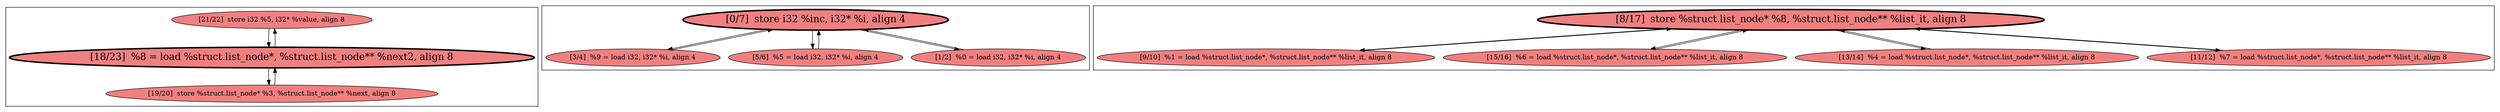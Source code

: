 
digraph G {



node107->node108 [ ]
node108->node107 [ ]
node105->node104 [ ]
node108->node109 [ ]
node109->node108 [ ]
node113->node114 [ ]
node103->node105 [ ]
node105->node103 [ ]
node105->node106 [ ]
node114->node113 [ ]
node106->node105 [ ]
node104->node105 [ ]
node113->node112 [ ]
node113->node110 [ ]
node111->node113 [ ]
node113->node111 [ ]
node110->node113 [ ]
node112->node113 [ ]


subgraph cluster2 {


node114 [fillcolor=lightcoral,label="[9/10]  %1 = load %struct.list_node*, %struct.list_node** %list_it, align 8",shape=ellipse,style=filled ]
node113 [penwidth=3.0,fontsize=20,fillcolor=lightcoral,label="[8/17]  store %struct.list_node* %8, %struct.list_node** %list_it, align 8",shape=ellipse,style=filled ]
node112 [fillcolor=lightcoral,label="[15/16]  %6 = load %struct.list_node*, %struct.list_node** %list_it, align 8",shape=ellipse,style=filled ]
node110 [fillcolor=lightcoral,label="[13/14]  %4 = load %struct.list_node*, %struct.list_node** %list_it, align 8",shape=ellipse,style=filled ]
node111 [fillcolor=lightcoral,label="[11/12]  %7 = load %struct.list_node*, %struct.list_node** %list_it, align 8",shape=ellipse,style=filled ]



}

subgraph cluster0 {


node106 [fillcolor=lightcoral,label="[1/2]  %0 = load i32, i32* %i, align 4",shape=ellipse,style=filled ]
node105 [penwidth=3.0,fontsize=20,fillcolor=lightcoral,label="[0/7]  store i32 %inc, i32* %i, align 4",shape=ellipse,style=filled ]
node103 [fillcolor=lightcoral,label="[5/6]  %5 = load i32, i32* %i, align 4",shape=ellipse,style=filled ]
node104 [fillcolor=lightcoral,label="[3/4]  %9 = load i32, i32* %i, align 4",shape=ellipse,style=filled ]



}

subgraph cluster1 {


node109 [fillcolor=lightcoral,label="[19/20]  store %struct.list_node* %3, %struct.list_node** %next, align 8",shape=ellipse,style=filled ]
node107 [fillcolor=lightcoral,label="[21/22]  store i32 %5, i32* %value, align 8",shape=ellipse,style=filled ]
node108 [penwidth=3.0,fontsize=20,fillcolor=lightcoral,label="[18/23]  %8 = load %struct.list_node*, %struct.list_node** %next2, align 8",shape=ellipse,style=filled ]



}

}
